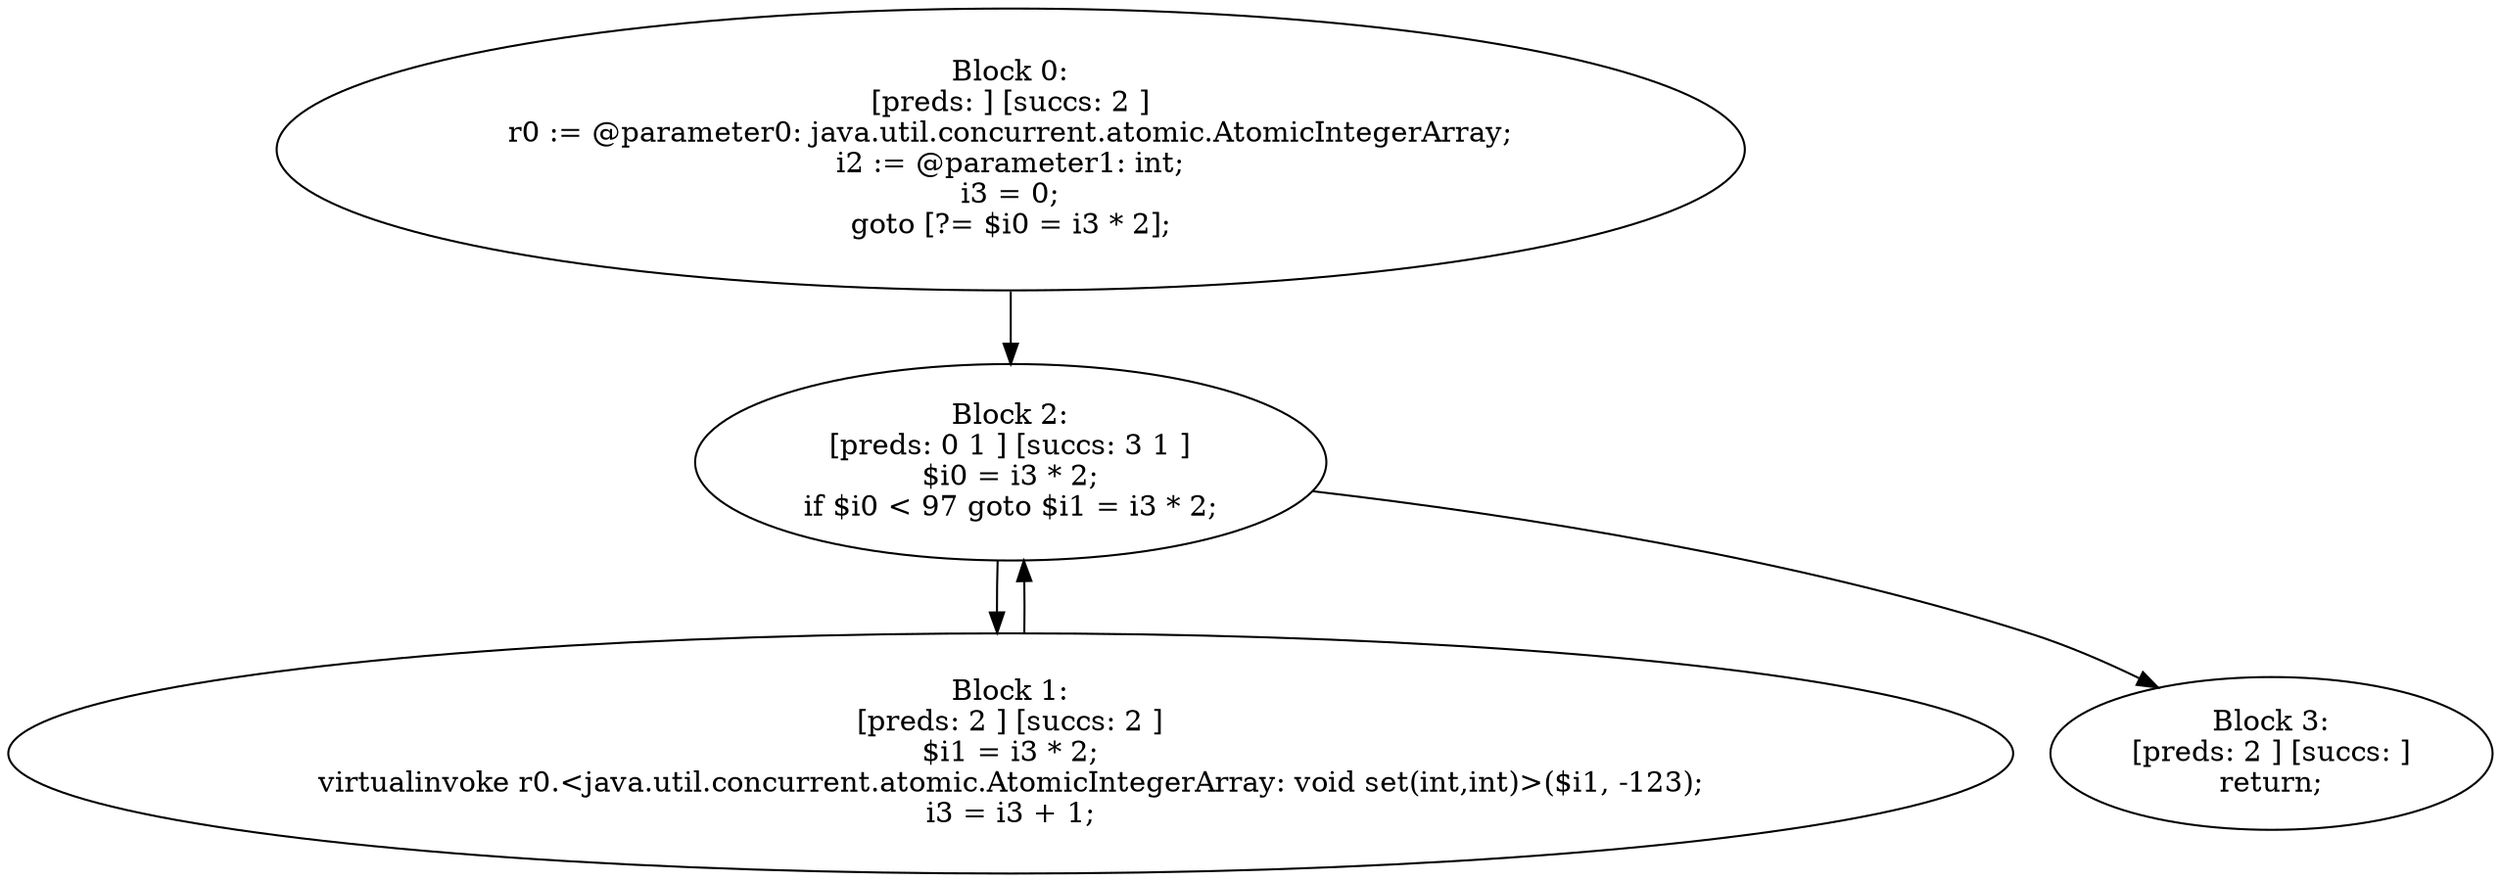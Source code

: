 digraph "unitGraph" {
    "Block 0:
[preds: ] [succs: 2 ]
r0 := @parameter0: java.util.concurrent.atomic.AtomicIntegerArray;
i2 := @parameter1: int;
i3 = 0;
goto [?= $i0 = i3 * 2];
"
    "Block 1:
[preds: 2 ] [succs: 2 ]
$i1 = i3 * 2;
virtualinvoke r0.<java.util.concurrent.atomic.AtomicIntegerArray: void set(int,int)>($i1, -123);
i3 = i3 + 1;
"
    "Block 2:
[preds: 0 1 ] [succs: 3 1 ]
$i0 = i3 * 2;
if $i0 < 97 goto $i1 = i3 * 2;
"
    "Block 3:
[preds: 2 ] [succs: ]
return;
"
    "Block 0:
[preds: ] [succs: 2 ]
r0 := @parameter0: java.util.concurrent.atomic.AtomicIntegerArray;
i2 := @parameter1: int;
i3 = 0;
goto [?= $i0 = i3 * 2];
"->"Block 2:
[preds: 0 1 ] [succs: 3 1 ]
$i0 = i3 * 2;
if $i0 < 97 goto $i1 = i3 * 2;
";
    "Block 1:
[preds: 2 ] [succs: 2 ]
$i1 = i3 * 2;
virtualinvoke r0.<java.util.concurrent.atomic.AtomicIntegerArray: void set(int,int)>($i1, -123);
i3 = i3 + 1;
"->"Block 2:
[preds: 0 1 ] [succs: 3 1 ]
$i0 = i3 * 2;
if $i0 < 97 goto $i1 = i3 * 2;
";
    "Block 2:
[preds: 0 1 ] [succs: 3 1 ]
$i0 = i3 * 2;
if $i0 < 97 goto $i1 = i3 * 2;
"->"Block 3:
[preds: 2 ] [succs: ]
return;
";
    "Block 2:
[preds: 0 1 ] [succs: 3 1 ]
$i0 = i3 * 2;
if $i0 < 97 goto $i1 = i3 * 2;
"->"Block 1:
[preds: 2 ] [succs: 2 ]
$i1 = i3 * 2;
virtualinvoke r0.<java.util.concurrent.atomic.AtomicIntegerArray: void set(int,int)>($i1, -123);
i3 = i3 + 1;
";
}

